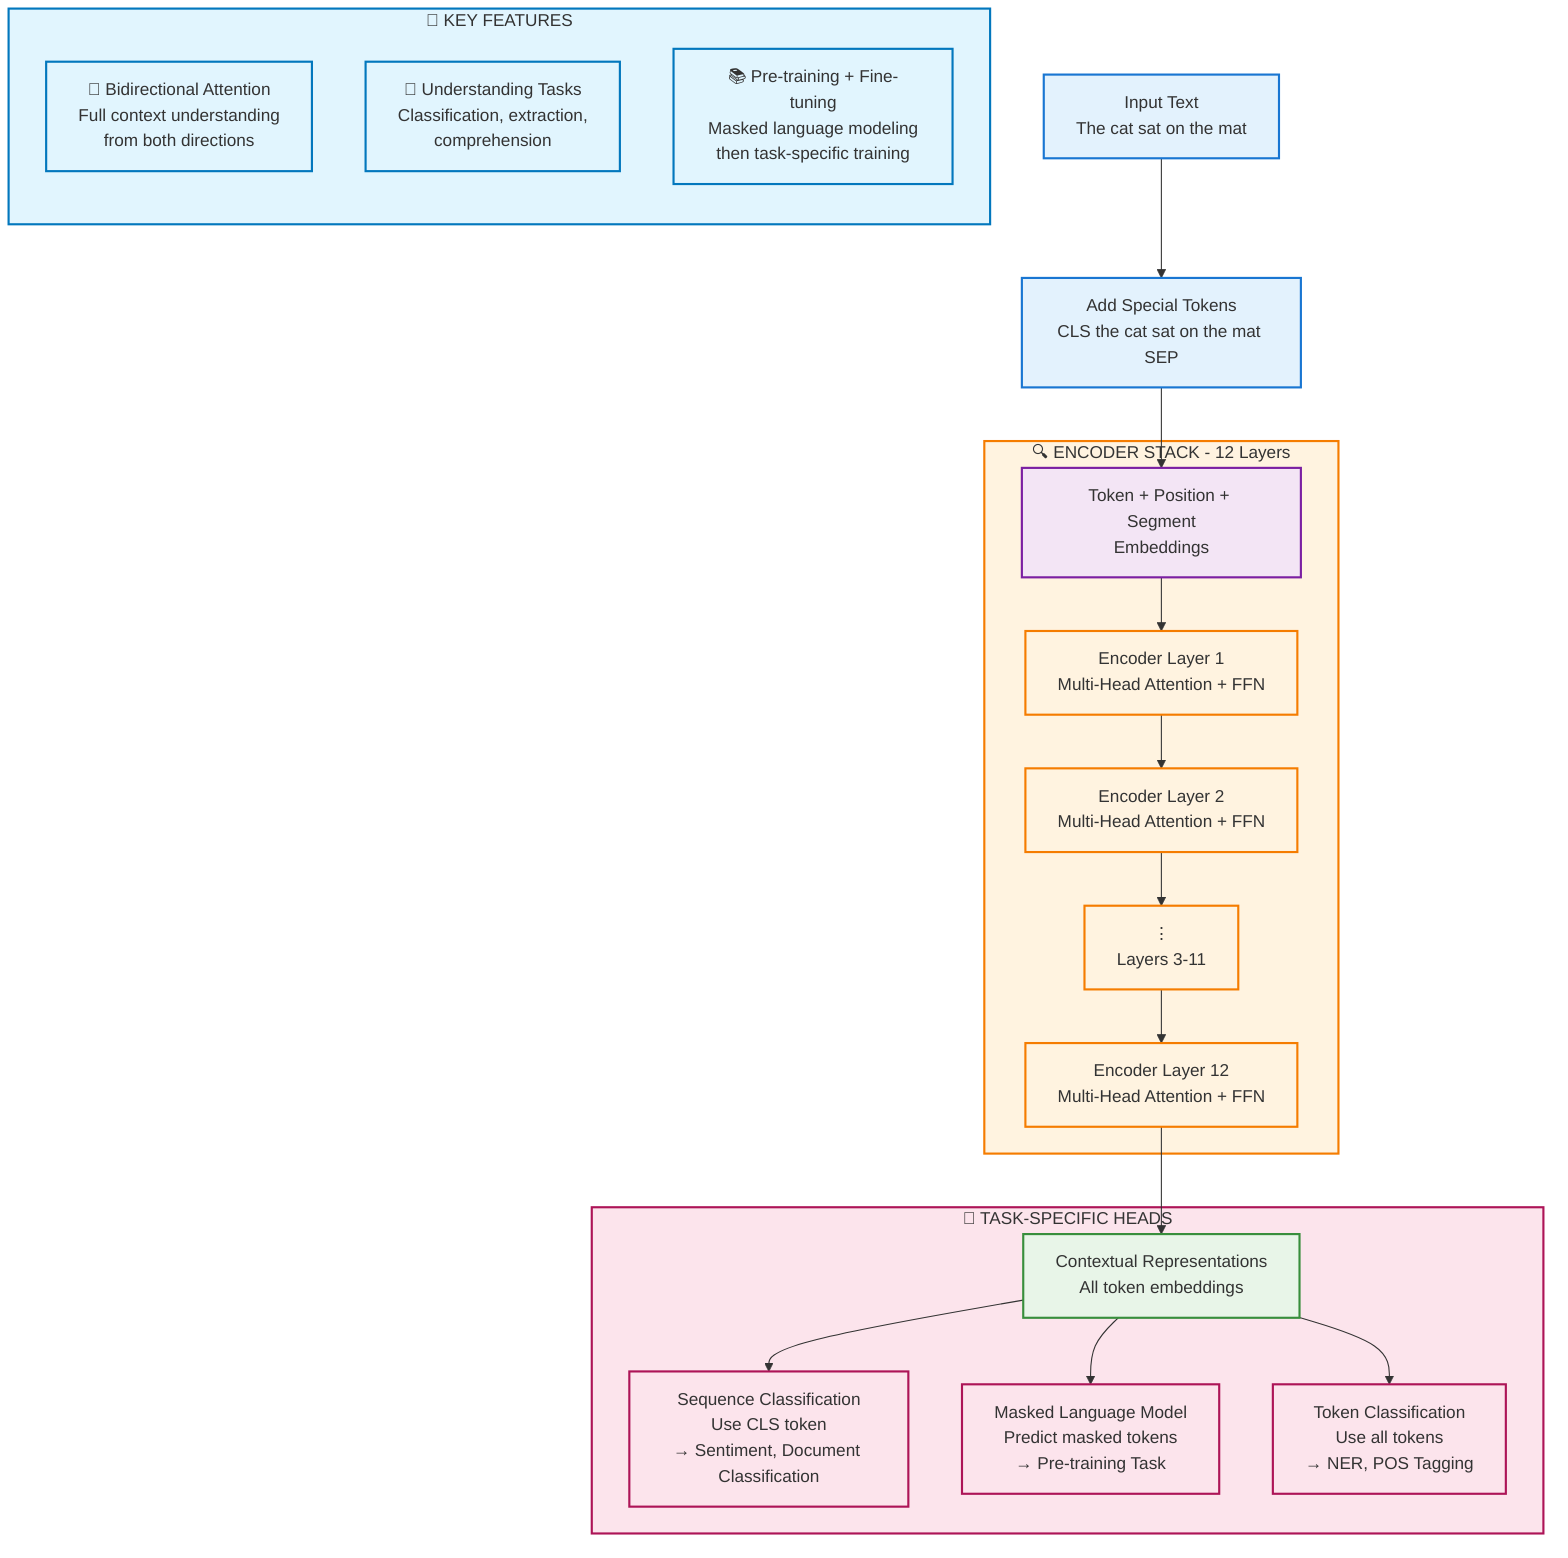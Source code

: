 flowchart TD
    %% Input Processing
    Input[Input Text<br/>The cat sat on the mat]
    Input --> Tokenize[Add Special Tokens<br/>CLS the cat sat on the mat SEP]
    Tokenize --> Embeddings[Token + Position + Segment<br/>Embeddings]

    %% Simplified Encoder Stack
    subgraph ENC["🔍 ENCODER STACK - 12 Layers"]
        direction TB
        Embeddings --> Layer1[Encoder Layer 1<br/>Multi-Head Attention + FFN]
        Layer1 --> Layer2[Encoder Layer 2<br/>Multi-Head Attention + FFN]
        Layer2 --> Dots[⋮<br/>Layers 3-11]
        Dots --> LayerN[Encoder Layer 12<br/>Multi-Head Attention + FFN]
    end

    %% Output Processing
    LayerN --> Outputs[Contextual Representations<br/>All token embeddings]

    %% Task-Specific Applications
    subgraph TASKS["🎯 TASK-SPECIFIC HEADS"]
        direction LR
        Outputs --> CLS_Task[Sequence Classification<br/>Use CLS token<br/>→ Sentiment, Document Classification]
        Outputs --> MLM_Task[Masked Language Model<br/>Predict masked tokens<br/>→ Pre-training Task]
        Outputs --> Token_Task[Token Classification<br/>Use all tokens<br/>→ NER, POS Tagging]
    end

    %% Key Features
    subgraph FEATURES["🔑 KEY FEATURES"]
        direction TB
        BiDir[🔄 Bidirectional Attention<br/>Full context understanding<br/>from both directions]
        Understand[🧠 Understanding Tasks<br/>Classification, extraction,<br/>comprehension]
        PreTrain[📚 Pre-training + Fine-tuning<br/>Masked language modeling<br/>then task-specific training]
    end

    %% Styling
    classDef input fill:#e3f2fd,stroke:#1976d2,stroke-width:2px
    classDef embedding fill:#f3e5f5,stroke:#7b1fa2,stroke-width:2px
    classDef encoder fill:#fff3e0,stroke:#f57c00,stroke-width:2px
    classDef output fill:#e8f5e8,stroke:#388e3c,stroke-width:2px
    classDef task fill:#fce4ec,stroke:#ad1457,stroke-width:2px
    classDef features fill:#e1f5fe,stroke:#0277bd,stroke-width:2px

    class Input,Tokenize input
    class Embeddings embedding
    class ENC,Layer1,Layer2,Dots,LayerN encoder
    class Outputs output
    class TASKS,CLS_Task,MLM_Task,Token_Task task
    class FEATURES,BiDir,Understand,PreTrain features